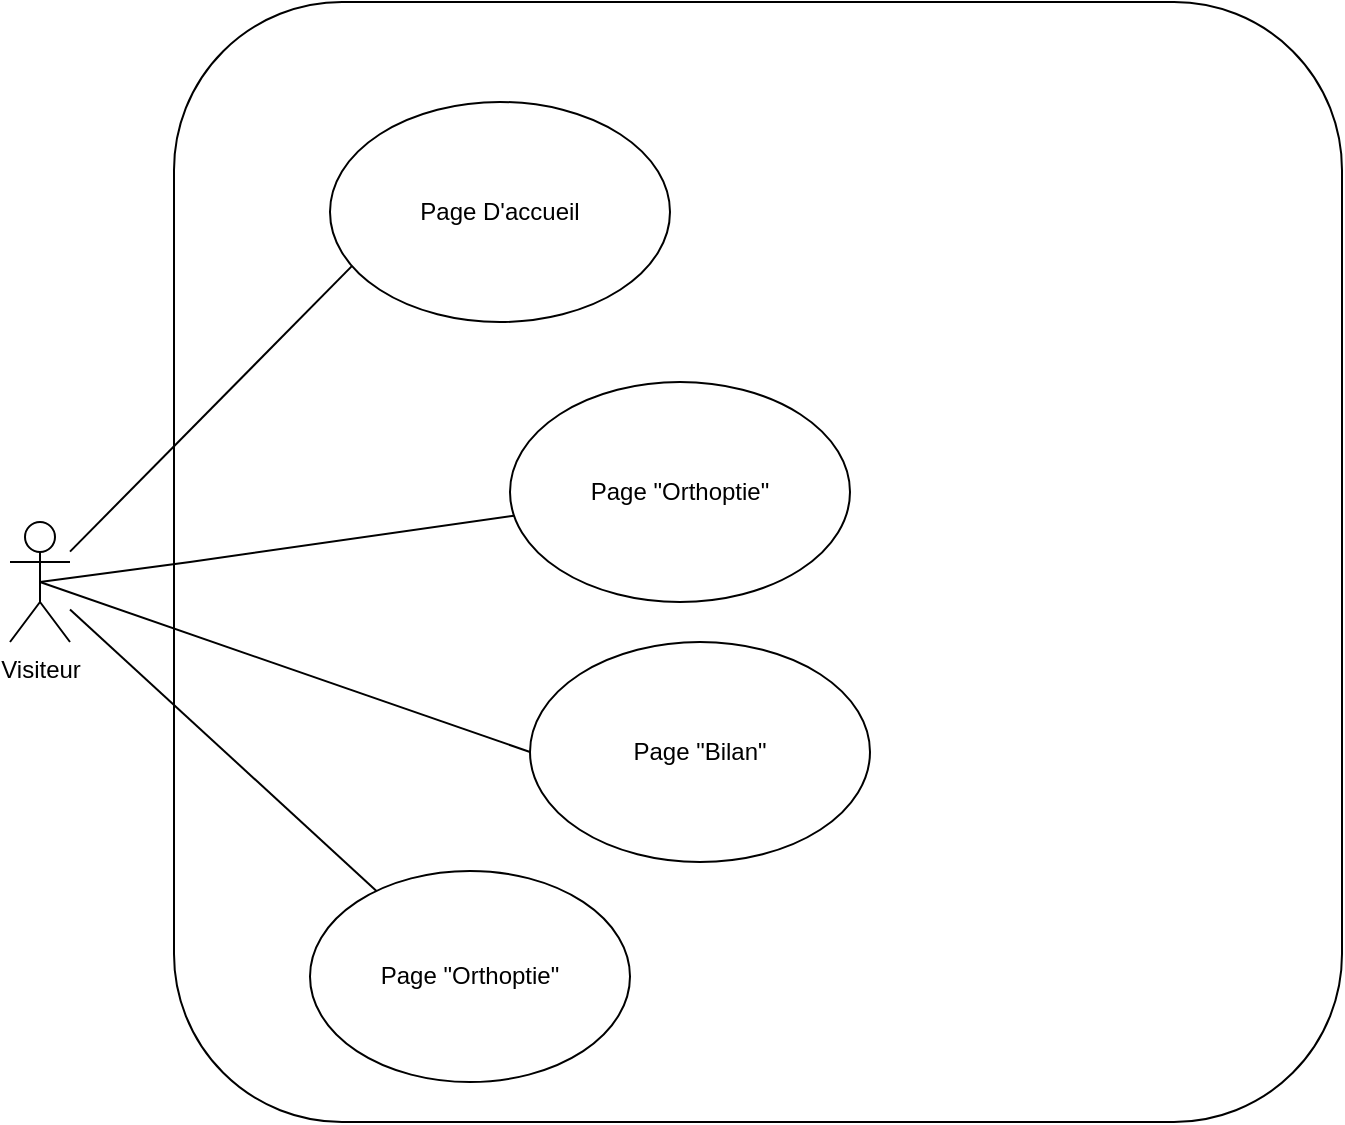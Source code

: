 <mxfile version="20.6.0" type="github"><diagram id="sfWHlqfs2BbZnFXYxgl9" name="Page-1"><mxGraphModel dx="1412" dy="762" grid="1" gridSize="10" guides="1" tooltips="1" connect="1" arrows="1" fold="1" page="1" pageScale="1" pageWidth="827" pageHeight="1169" math="0" shadow="0"><root><mxCell id="0"/><mxCell id="1" parent="0"/><mxCell id="V9UZ_uEp9zKK4r2kHMNv-1" value="" style="rounded=1;whiteSpace=wrap;html=1;" vertex="1" parent="1"><mxGeometry x="122" y="110" width="584" height="560" as="geometry"/></mxCell><mxCell id="V9UZ_uEp9zKK4r2kHMNv-2" value="Visiteur&lt;br&gt;" style="shape=umlActor;verticalLabelPosition=bottom;verticalAlign=top;html=1;outlineConnect=0;" vertex="1" parent="1"><mxGeometry x="40" y="370" width="30" height="60" as="geometry"/></mxCell><mxCell id="V9UZ_uEp9zKK4r2kHMNv-3" value="Page D'accueil" style="ellipse;whiteSpace=wrap;html=1;" vertex="1" parent="1"><mxGeometry x="200" y="160" width="170" height="110" as="geometry"/></mxCell><mxCell id="V9UZ_uEp9zKK4r2kHMNv-4" value="Page &quot;Orthoptie&quot;" style="ellipse;whiteSpace=wrap;html=1;" vertex="1" parent="1"><mxGeometry x="290" y="300" width="170" height="110" as="geometry"/></mxCell><mxCell id="V9UZ_uEp9zKK4r2kHMNv-5" value="Page &quot;Bilan&quot;" style="ellipse;whiteSpace=wrap;html=1;" vertex="1" parent="1"><mxGeometry x="300" y="430" width="170" height="110" as="geometry"/></mxCell><mxCell id="V9UZ_uEp9zKK4r2kHMNv-6" value="Page &quot;Orthoptie&quot;" style="ellipse;whiteSpace=wrap;html=1;" vertex="1" parent="1"><mxGeometry x="190" y="544.5" width="160" height="105.5" as="geometry"/></mxCell><mxCell id="V9UZ_uEp9zKK4r2kHMNv-9" value="" style="endArrow=none;html=1;rounded=0;exitX=0;exitY=0.5;exitDx=0;exitDy=0;entryX=0.5;entryY=0.5;entryDx=0;entryDy=0;entryPerimeter=0;" edge="1" parent="1" source="V9UZ_uEp9zKK4r2kHMNv-5" target="V9UZ_uEp9zKK4r2kHMNv-2"><mxGeometry width="50" height="50" relative="1" as="geometry"><mxPoint x="380" y="430" as="sourcePoint"/><mxPoint x="80" y="400" as="targetPoint"/><Array as="points"/></mxGeometry></mxCell><mxCell id="V9UZ_uEp9zKK4r2kHMNv-10" value="" style="endArrow=none;html=1;rounded=0;entryX=0.5;entryY=0.5;entryDx=0;entryDy=0;entryPerimeter=0;" edge="1" parent="1" source="V9UZ_uEp9zKK4r2kHMNv-4" target="V9UZ_uEp9zKK4r2kHMNv-2"><mxGeometry width="50" height="50" relative="1" as="geometry"><mxPoint x="380" y="430" as="sourcePoint"/><mxPoint x="430" y="380" as="targetPoint"/><Array as="points"><mxPoint x="130" y="390"/></Array></mxGeometry></mxCell><mxCell id="V9UZ_uEp9zKK4r2kHMNv-11" value="" style="endArrow=none;html=1;rounded=0;entryX=0.065;entryY=0.745;entryDx=0;entryDy=0;entryPerimeter=0;" edge="1" parent="1" source="V9UZ_uEp9zKK4r2kHMNv-2" target="V9UZ_uEp9zKK4r2kHMNv-3"><mxGeometry width="50" height="50" relative="1" as="geometry"><mxPoint x="380" y="430" as="sourcePoint"/><mxPoint x="430" y="380" as="targetPoint"/></mxGeometry></mxCell><mxCell id="V9UZ_uEp9zKK4r2kHMNv-12" value="" style="endArrow=none;html=1;rounded=0;" edge="1" parent="1" source="V9UZ_uEp9zKK4r2kHMNv-6" target="V9UZ_uEp9zKK4r2kHMNv-2"><mxGeometry width="50" height="50" relative="1" as="geometry"><mxPoint x="380" y="430" as="sourcePoint"/><mxPoint x="430" y="380" as="targetPoint"/></mxGeometry></mxCell></root></mxGraphModel></diagram></mxfile>